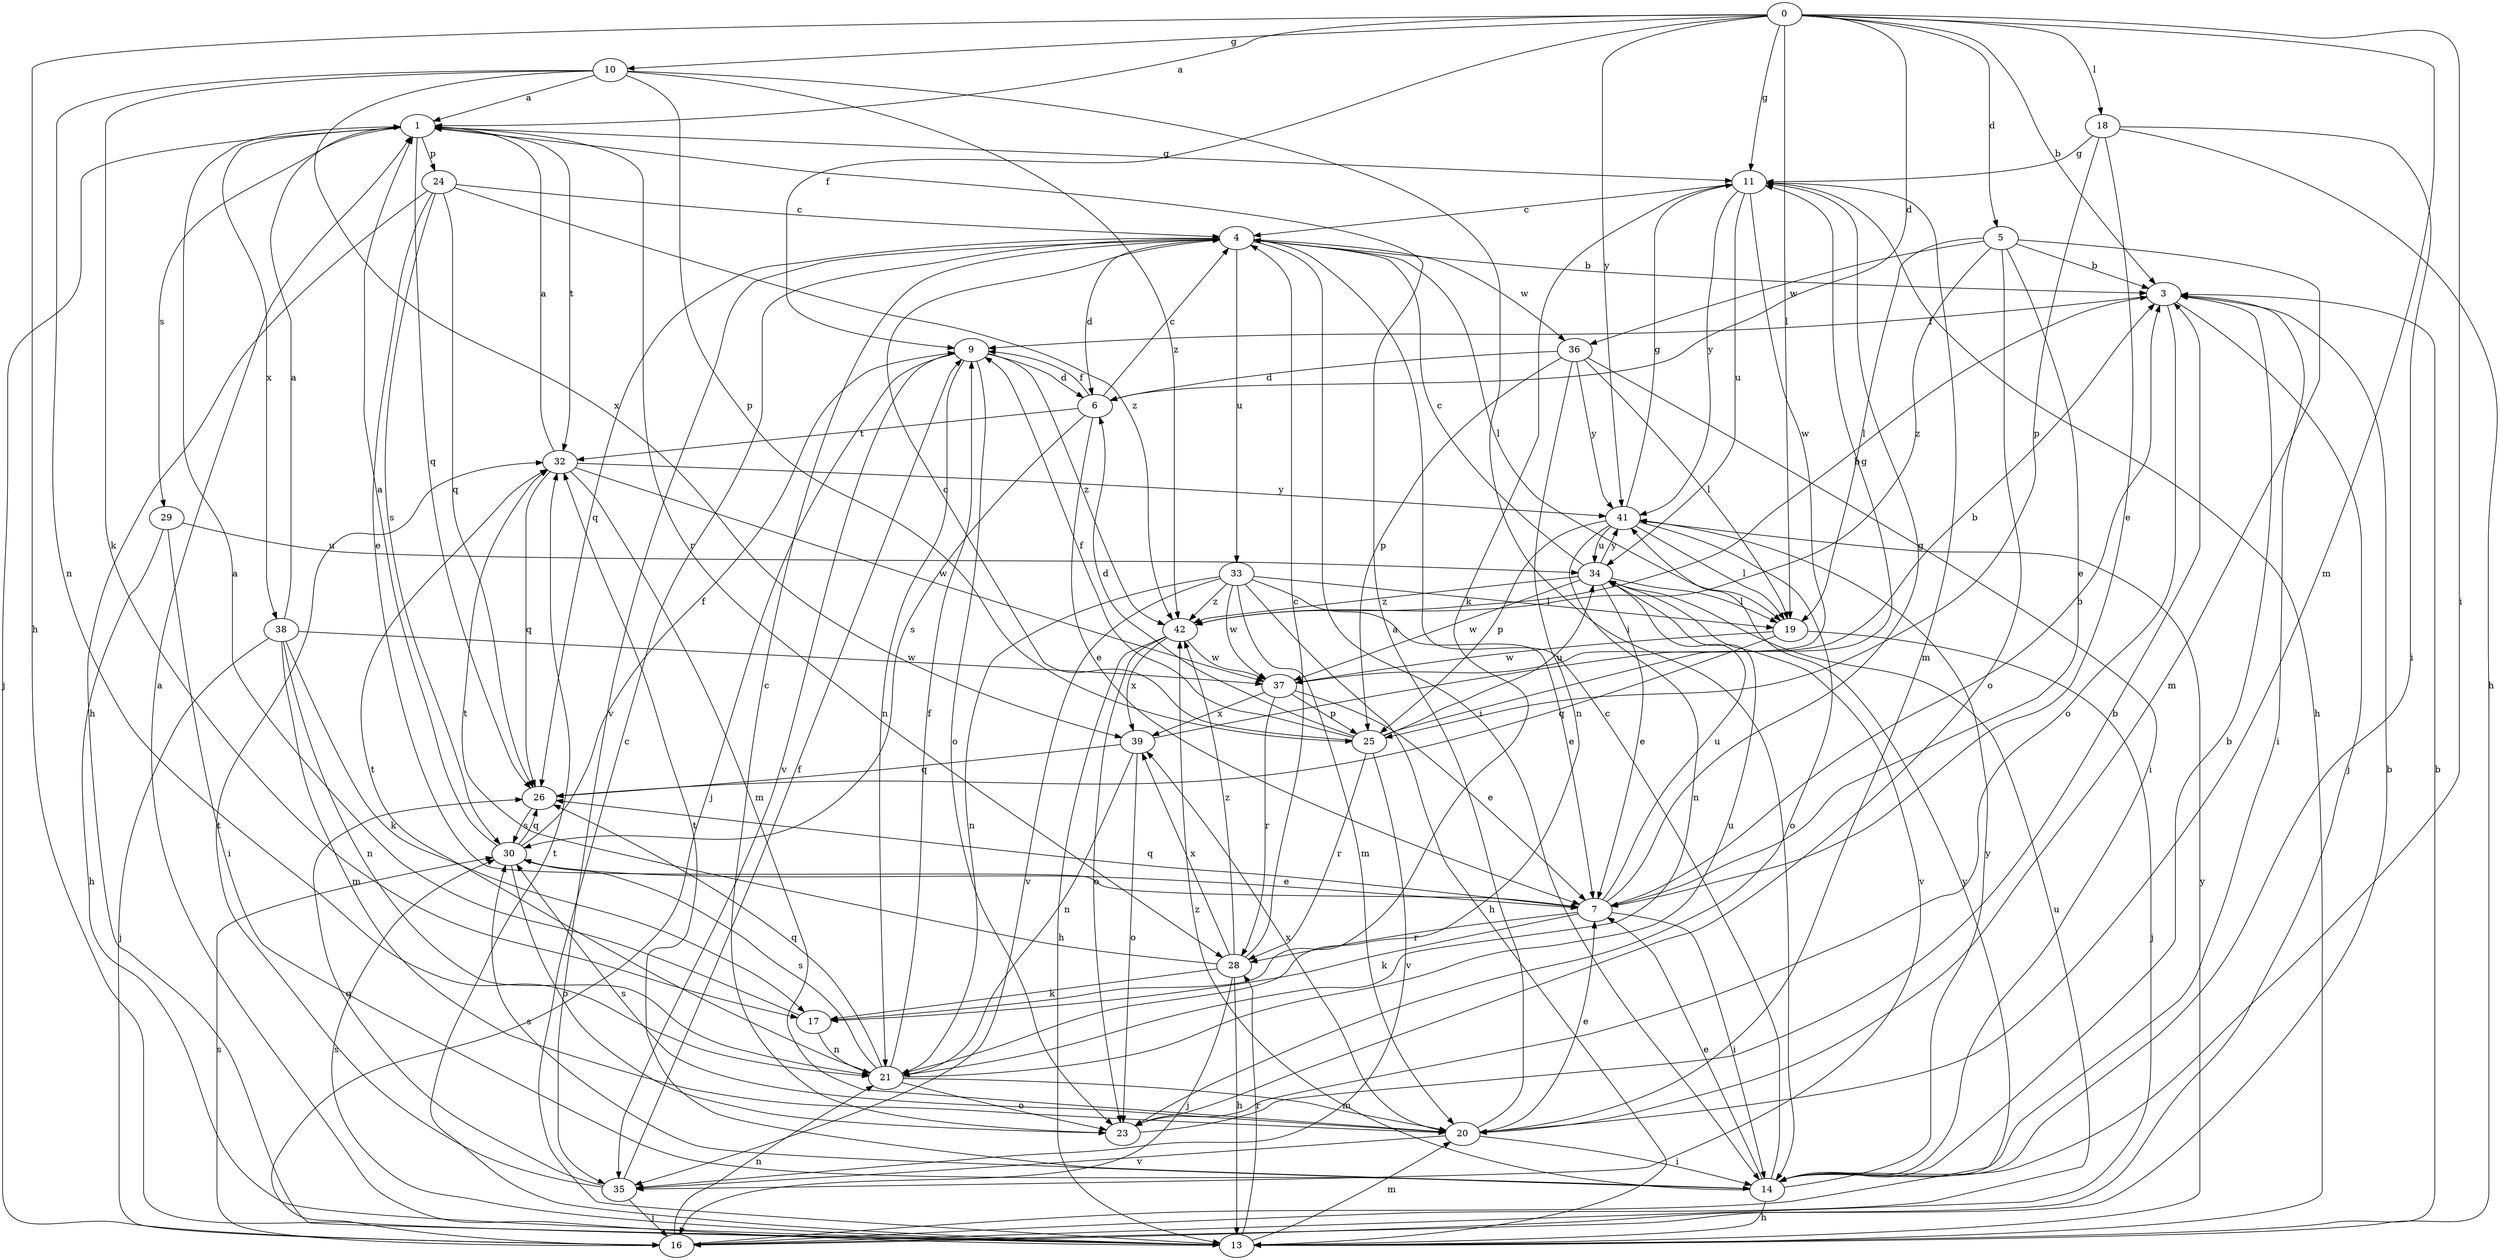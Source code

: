 strict digraph  {
0;
1;
3;
4;
5;
6;
7;
9;
10;
11;
13;
14;
16;
17;
18;
19;
20;
21;
23;
24;
25;
26;
28;
29;
30;
32;
33;
34;
35;
36;
37;
38;
39;
41;
42;
0 -> 1  [label=a];
0 -> 3  [label=b];
0 -> 5  [label=d];
0 -> 6  [label=d];
0 -> 9  [label=f];
0 -> 10  [label=g];
0 -> 11  [label=g];
0 -> 13  [label=h];
0 -> 14  [label=i];
0 -> 18  [label=l];
0 -> 19  [label=l];
0 -> 20  [label=m];
0 -> 41  [label=y];
1 -> 11  [label=g];
1 -> 16  [label=j];
1 -> 24  [label=p];
1 -> 26  [label=q];
1 -> 28  [label=r];
1 -> 29  [label=s];
1 -> 32  [label=t];
1 -> 38  [label=x];
3 -> 9  [label=f];
3 -> 14  [label=i];
3 -> 16  [label=j];
3 -> 23  [label=o];
4 -> 3  [label=b];
4 -> 6  [label=d];
4 -> 14  [label=i];
4 -> 19  [label=l];
4 -> 26  [label=q];
4 -> 33  [label=u];
4 -> 35  [label=v];
4 -> 36  [label=w];
5 -> 3  [label=b];
5 -> 7  [label=e];
5 -> 19  [label=l];
5 -> 20  [label=m];
5 -> 23  [label=o];
5 -> 36  [label=w];
5 -> 42  [label=z];
6 -> 4  [label=c];
6 -> 7  [label=e];
6 -> 9  [label=f];
6 -> 30  [label=s];
6 -> 32  [label=t];
7 -> 3  [label=b];
7 -> 11  [label=g];
7 -> 14  [label=i];
7 -> 17  [label=k];
7 -> 26  [label=q];
7 -> 28  [label=r];
7 -> 34  [label=u];
9 -> 6  [label=d];
9 -> 16  [label=j];
9 -> 21  [label=n];
9 -> 23  [label=o];
9 -> 35  [label=v];
9 -> 42  [label=z];
10 -> 1  [label=a];
10 -> 14  [label=i];
10 -> 17  [label=k];
10 -> 21  [label=n];
10 -> 25  [label=p];
10 -> 39  [label=x];
10 -> 42  [label=z];
11 -> 4  [label=c];
11 -> 13  [label=h];
11 -> 17  [label=k];
11 -> 20  [label=m];
11 -> 34  [label=u];
11 -> 37  [label=w];
11 -> 41  [label=y];
13 -> 1  [label=a];
13 -> 3  [label=b];
13 -> 4  [label=c];
13 -> 20  [label=m];
13 -> 28  [label=r];
13 -> 30  [label=s];
13 -> 32  [label=t];
13 -> 41  [label=y];
14 -> 3  [label=b];
14 -> 4  [label=c];
14 -> 7  [label=e];
14 -> 13  [label=h];
14 -> 30  [label=s];
14 -> 32  [label=t];
14 -> 41  [label=y];
14 -> 42  [label=z];
16 -> 3  [label=b];
16 -> 21  [label=n];
16 -> 30  [label=s];
16 -> 34  [label=u];
16 -> 41  [label=y];
17 -> 1  [label=a];
17 -> 21  [label=n];
18 -> 7  [label=e];
18 -> 11  [label=g];
18 -> 13  [label=h];
18 -> 14  [label=i];
18 -> 25  [label=p];
19 -> 16  [label=j];
19 -> 26  [label=q];
19 -> 37  [label=w];
20 -> 1  [label=a];
20 -> 7  [label=e];
20 -> 14  [label=i];
20 -> 30  [label=s];
20 -> 35  [label=v];
20 -> 39  [label=x];
21 -> 9  [label=f];
21 -> 20  [label=m];
21 -> 23  [label=o];
21 -> 26  [label=q];
21 -> 30  [label=s];
21 -> 32  [label=t];
21 -> 34  [label=u];
23 -> 3  [label=b];
23 -> 4  [label=c];
24 -> 4  [label=c];
24 -> 7  [label=e];
24 -> 13  [label=h];
24 -> 26  [label=q];
24 -> 30  [label=s];
24 -> 42  [label=z];
25 -> 4  [label=c];
25 -> 6  [label=d];
25 -> 9  [label=f];
25 -> 11  [label=g];
25 -> 28  [label=r];
25 -> 34  [label=u];
25 -> 35  [label=v];
26 -> 30  [label=s];
28 -> 4  [label=c];
28 -> 13  [label=h];
28 -> 16  [label=j];
28 -> 17  [label=k];
28 -> 32  [label=t];
28 -> 39  [label=x];
28 -> 42  [label=z];
29 -> 13  [label=h];
29 -> 14  [label=i];
29 -> 34  [label=u];
30 -> 1  [label=a];
30 -> 7  [label=e];
30 -> 9  [label=f];
30 -> 23  [label=o];
30 -> 26  [label=q];
32 -> 1  [label=a];
32 -> 20  [label=m];
32 -> 26  [label=q];
32 -> 37  [label=w];
32 -> 41  [label=y];
33 -> 7  [label=e];
33 -> 13  [label=h];
33 -> 19  [label=l];
33 -> 20  [label=m];
33 -> 21  [label=n];
33 -> 35  [label=v];
33 -> 37  [label=w];
33 -> 42  [label=z];
34 -> 4  [label=c];
34 -> 7  [label=e];
34 -> 19  [label=l];
34 -> 35  [label=v];
34 -> 37  [label=w];
34 -> 41  [label=y];
34 -> 42  [label=z];
35 -> 9  [label=f];
35 -> 16  [label=j];
35 -> 26  [label=q];
35 -> 32  [label=t];
36 -> 6  [label=d];
36 -> 14  [label=i];
36 -> 19  [label=l];
36 -> 21  [label=n];
36 -> 25  [label=p];
36 -> 41  [label=y];
37 -> 7  [label=e];
37 -> 25  [label=p];
37 -> 28  [label=r];
37 -> 39  [label=x];
38 -> 1  [label=a];
38 -> 16  [label=j];
38 -> 17  [label=k];
38 -> 20  [label=m];
38 -> 21  [label=n];
38 -> 37  [label=w];
39 -> 3  [label=b];
39 -> 21  [label=n];
39 -> 23  [label=o];
39 -> 26  [label=q];
41 -> 11  [label=g];
41 -> 19  [label=l];
41 -> 21  [label=n];
41 -> 23  [label=o];
41 -> 25  [label=p];
41 -> 34  [label=u];
42 -> 3  [label=b];
42 -> 13  [label=h];
42 -> 23  [label=o];
42 -> 37  [label=w];
42 -> 39  [label=x];
}

